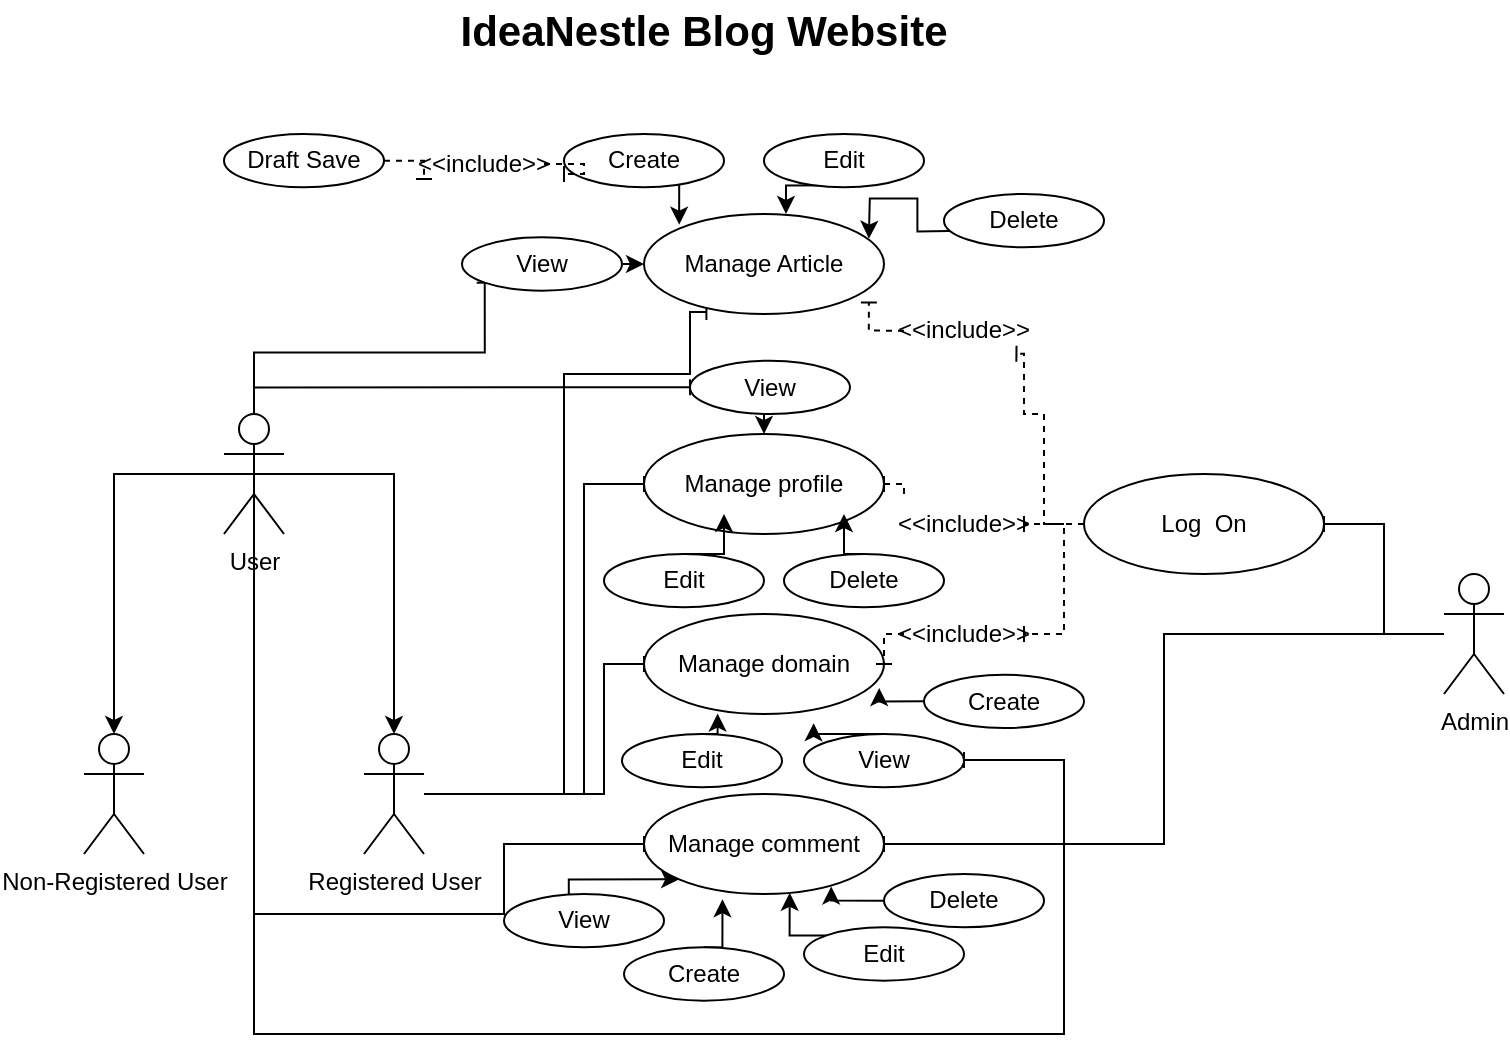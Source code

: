 <mxfile version="21.5.0" type="device">
  <diagram name="Page-1" id="Q2UnlR7mQOwPbrCm31WH">
    <mxGraphModel dx="1172" dy="728" grid="1" gridSize="10" guides="1" tooltips="1" connect="1" arrows="1" fold="1" page="1" pageScale="1" pageWidth="827" pageHeight="1169" math="0" shadow="0">
      <root>
        <mxCell id="0" />
        <mxCell id="1" parent="0" />
        <mxCell id="97QvW6mPX6YaauCwHjOO-7" style="edgeStyle=orthogonalEdgeStyle;rounded=0;orthogonalLoop=1;jettySize=auto;html=1;exitX=0.5;exitY=0.5;exitDx=0;exitDy=0;exitPerimeter=0;entryX=0.5;entryY=0;entryDx=0;entryDy=0;entryPerimeter=0;" edge="1" parent="1" source="97QvW6mPX6YaauCwHjOO-1" target="97QvW6mPX6YaauCwHjOO-4">
          <mxGeometry relative="1" as="geometry" />
        </mxCell>
        <mxCell id="97QvW6mPX6YaauCwHjOO-8" style="edgeStyle=orthogonalEdgeStyle;rounded=0;orthogonalLoop=1;jettySize=auto;html=1;exitX=0.5;exitY=0.5;exitDx=0;exitDy=0;exitPerimeter=0;entryX=0.5;entryY=0;entryDx=0;entryDy=0;entryPerimeter=0;" edge="1" parent="1" source="97QvW6mPX6YaauCwHjOO-1" target="97QvW6mPX6YaauCwHjOO-2">
          <mxGeometry relative="1" as="geometry" />
        </mxCell>
        <mxCell id="97QvW6mPX6YaauCwHjOO-22" style="edgeStyle=orthogonalEdgeStyle;rounded=0;orthogonalLoop=1;jettySize=auto;html=1;exitX=0.5;exitY=0;exitDx=0;exitDy=0;exitPerimeter=0;entryX=0;entryY=1;entryDx=0;entryDy=0;endArrow=baseDash;endFill=0;" edge="1" parent="1" source="97QvW6mPX6YaauCwHjOO-1" target="97QvW6mPX6YaauCwHjOO-11">
          <mxGeometry relative="1" as="geometry" />
        </mxCell>
        <mxCell id="97QvW6mPX6YaauCwHjOO-60" style="edgeStyle=orthogonalEdgeStyle;rounded=0;orthogonalLoop=1;jettySize=auto;html=1;entryX=0;entryY=0.5;entryDx=0;entryDy=0;endArrow=baseDash;endFill=0;" edge="1" parent="1" source="97QvW6mPX6YaauCwHjOO-1" target="97QvW6mPX6YaauCwHjOO-46">
          <mxGeometry relative="1" as="geometry">
            <Array as="points">
              <mxPoint x="159" y="241" />
            </Array>
          </mxGeometry>
        </mxCell>
        <mxCell id="97QvW6mPX6YaauCwHjOO-61" style="edgeStyle=orthogonalEdgeStyle;rounded=0;orthogonalLoop=1;jettySize=auto;html=1;exitX=0.5;exitY=0;exitDx=0;exitDy=0;exitPerimeter=0;endArrow=baseDash;endFill=0;" edge="1" parent="1" source="97QvW6mPX6YaauCwHjOO-1" target="97QvW6mPX6YaauCwHjOO-54">
          <mxGeometry relative="1" as="geometry">
            <Array as="points">
              <mxPoint x="159" y="564" />
              <mxPoint x="564" y="564" />
              <mxPoint x="564" y="427" />
            </Array>
          </mxGeometry>
        </mxCell>
        <mxCell id="97QvW6mPX6YaauCwHjOO-66" style="edgeStyle=orthogonalEdgeStyle;rounded=0;orthogonalLoop=1;jettySize=auto;html=1;entryX=0;entryY=0.5;entryDx=0;entryDy=0;endArrow=baseDash;endFill=0;" edge="1" parent="1" source="97QvW6mPX6YaauCwHjOO-1" target="97QvW6mPX6YaauCwHjOO-40">
          <mxGeometry relative="1" as="geometry">
            <Array as="points">
              <mxPoint x="159" y="504" />
              <mxPoint x="284" y="504" />
              <mxPoint x="284" y="469" />
            </Array>
          </mxGeometry>
        </mxCell>
        <mxCell id="97QvW6mPX6YaauCwHjOO-1" value="User" style="shape=umlActor;verticalLabelPosition=bottom;verticalAlign=top;html=1;outlineConnect=0;" vertex="1" parent="1">
          <mxGeometry x="144" y="254" width="30" height="60" as="geometry" />
        </mxCell>
        <mxCell id="97QvW6mPX6YaauCwHjOO-29" style="edgeStyle=orthogonalEdgeStyle;rounded=0;orthogonalLoop=1;jettySize=auto;html=1;entryX=0.26;entryY=0.98;entryDx=0;entryDy=0;entryPerimeter=0;endArrow=baseDash;endFill=0;" edge="1" parent="1" source="97QvW6mPX6YaauCwHjOO-2" target="97QvW6mPX6YaauCwHjOO-10">
          <mxGeometry relative="1" as="geometry">
            <Array as="points">
              <mxPoint x="314" y="444" />
              <mxPoint x="314" y="234" />
              <mxPoint x="377" y="234" />
              <mxPoint x="377" y="203" />
            </Array>
          </mxGeometry>
        </mxCell>
        <mxCell id="97QvW6mPX6YaauCwHjOO-38" style="edgeStyle=orthogonalEdgeStyle;rounded=0;orthogonalLoop=1;jettySize=auto;html=1;entryX=0;entryY=0.5;entryDx=0;entryDy=0;endArrow=baseDash;endFill=0;" edge="1" parent="1" source="97QvW6mPX6YaauCwHjOO-2" target="97QvW6mPX6YaauCwHjOO-31">
          <mxGeometry relative="1" as="geometry">
            <Array as="points">
              <mxPoint x="324" y="444" />
              <mxPoint x="324" y="289" />
            </Array>
          </mxGeometry>
        </mxCell>
        <mxCell id="97QvW6mPX6YaauCwHjOO-39" style="edgeStyle=orthogonalEdgeStyle;rounded=0;orthogonalLoop=1;jettySize=auto;html=1;entryX=0;entryY=0.5;entryDx=0;entryDy=0;endArrow=baseDash;endFill=0;" edge="1" parent="1" source="97QvW6mPX6YaauCwHjOO-2" target="97QvW6mPX6YaauCwHjOO-32">
          <mxGeometry relative="1" as="geometry">
            <Array as="points">
              <mxPoint x="334" y="444" />
              <mxPoint x="334" y="379" />
            </Array>
          </mxGeometry>
        </mxCell>
        <mxCell id="97QvW6mPX6YaauCwHjOO-2" value="Registered User" style="shape=umlActor;verticalLabelPosition=bottom;verticalAlign=top;html=1;outlineConnect=0;" vertex="1" parent="1">
          <mxGeometry x="214" y="414" width="30" height="60" as="geometry" />
        </mxCell>
        <mxCell id="97QvW6mPX6YaauCwHjOO-4" value="Non-Registered User" style="shape=umlActor;verticalLabelPosition=bottom;verticalAlign=top;html=1;outlineConnect=0;" vertex="1" parent="1">
          <mxGeometry x="74" y="414" width="30" height="60" as="geometry" />
        </mxCell>
        <mxCell id="97QvW6mPX6YaauCwHjOO-34" style="edgeStyle=orthogonalEdgeStyle;rounded=0;orthogonalLoop=1;jettySize=auto;html=1;entryX=1;entryY=0.5;entryDx=0;entryDy=0;endArrow=baseDash;endFill=0;" edge="1" parent="1" source="97QvW6mPX6YaauCwHjOO-9" target="97QvW6mPX6YaauCwHjOO-33">
          <mxGeometry relative="1" as="geometry" />
        </mxCell>
        <mxCell id="97QvW6mPX6YaauCwHjOO-44" style="edgeStyle=orthogonalEdgeStyle;rounded=0;orthogonalLoop=1;jettySize=auto;html=1;entryX=1;entryY=0.5;entryDx=0;entryDy=0;endArrow=baseDash;endFill=0;" edge="1" parent="1" source="97QvW6mPX6YaauCwHjOO-9" target="97QvW6mPX6YaauCwHjOO-40">
          <mxGeometry relative="1" as="geometry" />
        </mxCell>
        <mxCell id="97QvW6mPX6YaauCwHjOO-9" value="Admin" style="shape=umlActor;verticalLabelPosition=bottom;verticalAlign=top;html=1;outlineConnect=0;" vertex="1" parent="1">
          <mxGeometry x="754" y="334" width="30" height="60" as="geometry" />
        </mxCell>
        <mxCell id="97QvW6mPX6YaauCwHjOO-41" style="edgeStyle=orthogonalEdgeStyle;rounded=0;orthogonalLoop=1;jettySize=auto;html=1;exitX=0;exitY=0.5;exitDx=0;exitDy=0;" edge="1" parent="1">
          <mxGeometry relative="1" as="geometry">
            <mxPoint x="348" y="179" as="targetPoint" />
            <mxPoint x="348" y="179" as="sourcePoint" />
          </mxGeometry>
        </mxCell>
        <mxCell id="97QvW6mPX6YaauCwHjOO-10" value="Manage Article" style="ellipse;whiteSpace=wrap;html=1;" vertex="1" parent="1">
          <mxGeometry x="354" y="154" width="120" height="50" as="geometry" />
        </mxCell>
        <mxCell id="97QvW6mPX6YaauCwHjOO-16" style="edgeStyle=orthogonalEdgeStyle;rounded=0;orthogonalLoop=1;jettySize=auto;html=1;exitX=1;exitY=0.5;exitDx=0;exitDy=0;" edge="1" parent="1">
          <mxGeometry relative="1" as="geometry">
            <mxPoint x="354" y="179" as="targetPoint" />
            <mxPoint x="333.0" y="179.005" as="sourcePoint" />
          </mxGeometry>
        </mxCell>
        <mxCell id="97QvW6mPX6YaauCwHjOO-11" value="View" style="ellipse;whiteSpace=wrap;html=1;" vertex="1" parent="1">
          <mxGeometry x="263" y="165.67" width="80" height="26.67" as="geometry" />
        </mxCell>
        <mxCell id="97QvW6mPX6YaauCwHjOO-27" style="edgeStyle=orthogonalEdgeStyle;rounded=0;orthogonalLoop=1;jettySize=auto;html=1;entryX=0.5;entryY=0;entryDx=0;entryDy=0;" edge="1" parent="1">
          <mxGeometry relative="1" as="geometry">
            <mxPoint x="454" y="139.67" as="sourcePoint" />
            <mxPoint x="425" y="154" as="targetPoint" />
          </mxGeometry>
        </mxCell>
        <mxCell id="97QvW6mPX6YaauCwHjOO-12" value="Edit" style="ellipse;whiteSpace=wrap;html=1;" vertex="1" parent="1">
          <mxGeometry x="414" y="114.0" width="80" height="26.67" as="geometry" />
        </mxCell>
        <mxCell id="97QvW6mPX6YaauCwHjOO-24" style="edgeStyle=orthogonalEdgeStyle;rounded=0;orthogonalLoop=1;jettySize=auto;html=1;entryX=0;entryY=0;entryDx=0;entryDy=0;" edge="1" parent="1">
          <mxGeometry relative="1" as="geometry">
            <mxPoint x="354" y="138.67" as="sourcePoint" />
            <mxPoint x="371.574" y="159.322" as="targetPoint" />
          </mxGeometry>
        </mxCell>
        <mxCell id="97QvW6mPX6YaauCwHjOO-13" value="Create" style="ellipse;whiteSpace=wrap;html=1;" vertex="1" parent="1">
          <mxGeometry x="314" y="114" width="80" height="26.67" as="geometry" />
        </mxCell>
        <mxCell id="97QvW6mPX6YaauCwHjOO-28" style="edgeStyle=orthogonalEdgeStyle;rounded=0;orthogonalLoop=1;jettySize=auto;html=1;exitX=0;exitY=0.5;exitDx=0;exitDy=0;entryX=1;entryY=0;entryDx=0;entryDy=0;" edge="1" parent="1">
          <mxGeometry relative="1" as="geometry">
            <mxPoint x="514.0" y="162.335" as="sourcePoint" />
            <mxPoint x="466.426" y="166.322" as="targetPoint" />
          </mxGeometry>
        </mxCell>
        <mxCell id="97QvW6mPX6YaauCwHjOO-14" value="Delete" style="ellipse;whiteSpace=wrap;html=1;" vertex="1" parent="1">
          <mxGeometry x="504" y="144.0" width="80" height="26.67" as="geometry" />
        </mxCell>
        <mxCell id="97QvW6mPX6YaauCwHjOO-21" style="edgeStyle=orthogonalEdgeStyle;rounded=0;orthogonalLoop=1;jettySize=auto;html=1;entryX=0;entryY=0.75;entryDx=0;entryDy=0;entryPerimeter=0;dashed=1;endArrow=baseDash;endFill=0;" edge="1" parent="1" source="97QvW6mPX6YaauCwHjOO-74" target="97QvW6mPX6YaauCwHjOO-13">
          <mxGeometry relative="1" as="geometry">
            <mxPoint x="354" y="244" as="targetPoint" />
          </mxGeometry>
        </mxCell>
        <mxCell id="97QvW6mPX6YaauCwHjOO-15" value="Draft Save" style="ellipse;whiteSpace=wrap;html=1;" vertex="1" parent="1">
          <mxGeometry x="144" y="114" width="80" height="26.67" as="geometry" />
        </mxCell>
        <mxCell id="97QvW6mPX6YaauCwHjOO-31" value="Manage profile" style="ellipse;whiteSpace=wrap;html=1;" vertex="1" parent="1">
          <mxGeometry x="354" y="264" width="120" height="50" as="geometry" />
        </mxCell>
        <mxCell id="97QvW6mPX6YaauCwHjOO-32" value="Manage domain" style="ellipse;whiteSpace=wrap;html=1;" vertex="1" parent="1">
          <mxGeometry x="354" y="354" width="120" height="50" as="geometry" />
        </mxCell>
        <mxCell id="97QvW6mPX6YaauCwHjOO-35" style="edgeStyle=orthogonalEdgeStyle;rounded=0;orthogonalLoop=1;jettySize=auto;html=1;exitX=0;exitY=0.5;exitDx=0;exitDy=0;entryX=0.937;entryY=0.884;entryDx=0;entryDy=0;entryPerimeter=0;endArrow=baseDash;endFill=0;dashed=1;" edge="1" parent="1" source="97QvW6mPX6YaauCwHjOO-75" target="97QvW6mPX6YaauCwHjOO-10">
          <mxGeometry relative="1" as="geometry">
            <Array as="points" />
          </mxGeometry>
        </mxCell>
        <mxCell id="97QvW6mPX6YaauCwHjOO-36" style="edgeStyle=orthogonalEdgeStyle;rounded=0;orthogonalLoop=1;jettySize=auto;html=1;exitX=0;exitY=0.5;exitDx=0;exitDy=0;entryX=1;entryY=0.5;entryDx=0;entryDy=0;dashed=1;endArrow=baseDash;endFill=0;" edge="1" parent="1" source="97QvW6mPX6YaauCwHjOO-77" target="97QvW6mPX6YaauCwHjOO-32">
          <mxGeometry relative="1" as="geometry">
            <Array as="points" />
          </mxGeometry>
        </mxCell>
        <mxCell id="97QvW6mPX6YaauCwHjOO-37" style="edgeStyle=orthogonalEdgeStyle;rounded=0;orthogonalLoop=1;jettySize=auto;html=1;entryX=1;entryY=0.5;entryDx=0;entryDy=0;dashed=1;endArrow=baseDash;endFill=0;" edge="1" parent="1" source="97QvW6mPX6YaauCwHjOO-80" target="97QvW6mPX6YaauCwHjOO-31">
          <mxGeometry relative="1" as="geometry">
            <Array as="points">
              <mxPoint x="484" y="289" />
            </Array>
          </mxGeometry>
        </mxCell>
        <mxCell id="97QvW6mPX6YaauCwHjOO-33" value="Log&amp;nbsp; On" style="ellipse;whiteSpace=wrap;html=1;" vertex="1" parent="1">
          <mxGeometry x="574" y="284" width="120" height="50" as="geometry" />
        </mxCell>
        <mxCell id="97QvW6mPX6YaauCwHjOO-40" value="Manage comment" style="ellipse;whiteSpace=wrap;html=1;" vertex="1" parent="1">
          <mxGeometry x="354" y="444" width="120" height="50" as="geometry" />
        </mxCell>
        <mxCell id="97QvW6mPX6YaauCwHjOO-51" style="edgeStyle=orthogonalEdgeStyle;rounded=0;orthogonalLoop=1;jettySize=auto;html=1;exitX=0.5;exitY=1;exitDx=0;exitDy=0;entryX=0.5;entryY=0;entryDx=0;entryDy=0;" edge="1" parent="1" source="97QvW6mPX6YaauCwHjOO-46" target="97QvW6mPX6YaauCwHjOO-31">
          <mxGeometry relative="1" as="geometry" />
        </mxCell>
        <mxCell id="97QvW6mPX6YaauCwHjOO-46" value="View" style="ellipse;whiteSpace=wrap;html=1;" vertex="1" parent="1">
          <mxGeometry x="377" y="227.33" width="80" height="26.67" as="geometry" />
        </mxCell>
        <mxCell id="97QvW6mPX6YaauCwHjOO-53" style="edgeStyle=orthogonalEdgeStyle;rounded=0;orthogonalLoop=1;jettySize=auto;html=1;exitX=0.5;exitY=0;exitDx=0;exitDy=0;" edge="1" parent="1" source="97QvW6mPX6YaauCwHjOO-47">
          <mxGeometry relative="1" as="geometry">
            <mxPoint x="394" y="304" as="targetPoint" />
          </mxGeometry>
        </mxCell>
        <mxCell id="97QvW6mPX6YaauCwHjOO-47" value="Edit" style="ellipse;whiteSpace=wrap;html=1;" vertex="1" parent="1">
          <mxGeometry x="334" y="324" width="80" height="26.67" as="geometry" />
        </mxCell>
        <mxCell id="97QvW6mPX6YaauCwHjOO-52" style="edgeStyle=orthogonalEdgeStyle;rounded=0;orthogonalLoop=1;jettySize=auto;html=1;exitX=0.5;exitY=0;exitDx=0;exitDy=0;" edge="1" parent="1" source="97QvW6mPX6YaauCwHjOO-49">
          <mxGeometry relative="1" as="geometry">
            <mxPoint x="454" y="304" as="targetPoint" />
          </mxGeometry>
        </mxCell>
        <mxCell id="97QvW6mPX6YaauCwHjOO-49" value="Delete" style="ellipse;whiteSpace=wrap;html=1;" vertex="1" parent="1">
          <mxGeometry x="424" y="324.0" width="80" height="26.67" as="geometry" />
        </mxCell>
        <mxCell id="97QvW6mPX6YaauCwHjOO-58" style="edgeStyle=orthogonalEdgeStyle;rounded=0;orthogonalLoop=1;jettySize=auto;html=1;exitX=0.5;exitY=0;exitDx=0;exitDy=0;entryX=0.707;entryY=1.092;entryDx=0;entryDy=0;entryPerimeter=0;" edge="1" parent="1" source="97QvW6mPX6YaauCwHjOO-54" target="97QvW6mPX6YaauCwHjOO-32">
          <mxGeometry relative="1" as="geometry" />
        </mxCell>
        <mxCell id="97QvW6mPX6YaauCwHjOO-54" value="View" style="ellipse;whiteSpace=wrap;html=1;" vertex="1" parent="1">
          <mxGeometry x="434" y="414" width="80" height="26.67" as="geometry" />
        </mxCell>
        <mxCell id="97QvW6mPX6YaauCwHjOO-57" style="edgeStyle=orthogonalEdgeStyle;rounded=0;orthogonalLoop=1;jettySize=auto;html=1;exitX=0.5;exitY=0;exitDx=0;exitDy=0;entryX=0.307;entryY=0.996;entryDx=0;entryDy=0;entryPerimeter=0;" edge="1" parent="1" source="97QvW6mPX6YaauCwHjOO-55" target="97QvW6mPX6YaauCwHjOO-32">
          <mxGeometry relative="1" as="geometry" />
        </mxCell>
        <mxCell id="97QvW6mPX6YaauCwHjOO-55" value="Edit" style="ellipse;whiteSpace=wrap;html=1;" vertex="1" parent="1">
          <mxGeometry x="343" y="414.0" width="80" height="26.67" as="geometry" />
        </mxCell>
        <mxCell id="97QvW6mPX6YaauCwHjOO-59" style="edgeStyle=orthogonalEdgeStyle;rounded=0;orthogonalLoop=1;jettySize=auto;html=1;exitX=0;exitY=0.5;exitDx=0;exitDy=0;entryX=0.98;entryY=0.74;entryDx=0;entryDy=0;entryPerimeter=0;" edge="1" parent="1" source="97QvW6mPX6YaauCwHjOO-56" target="97QvW6mPX6YaauCwHjOO-32">
          <mxGeometry relative="1" as="geometry" />
        </mxCell>
        <mxCell id="97QvW6mPX6YaauCwHjOO-56" value="Create" style="ellipse;whiteSpace=wrap;html=1;" vertex="1" parent="1">
          <mxGeometry x="494" y="384.33" width="80" height="26.67" as="geometry" />
        </mxCell>
        <mxCell id="97QvW6mPX6YaauCwHjOO-69" style="edgeStyle=orthogonalEdgeStyle;rounded=0;orthogonalLoop=1;jettySize=auto;html=1;entryX=0;entryY=1;entryDx=0;entryDy=0;exitX=0.405;exitY=0.007;exitDx=0;exitDy=0;exitPerimeter=0;" edge="1" parent="1" source="97QvW6mPX6YaauCwHjOO-62" target="97QvW6mPX6YaauCwHjOO-40">
          <mxGeometry relative="1" as="geometry">
            <mxPoint x="319" y="485" as="sourcePoint" />
            <mxPoint x="354.64" y="477.2" as="targetPoint" />
            <Array as="points">
              <mxPoint x="316" y="487" />
            </Array>
          </mxGeometry>
        </mxCell>
        <mxCell id="97QvW6mPX6YaauCwHjOO-62" value="View" style="ellipse;whiteSpace=wrap;html=1;" vertex="1" parent="1">
          <mxGeometry x="284" y="494" width="80" height="26.67" as="geometry" />
        </mxCell>
        <mxCell id="97QvW6mPX6YaauCwHjOO-72" style="edgeStyle=orthogonalEdgeStyle;rounded=0;orthogonalLoop=1;jettySize=auto;html=1;exitX=0;exitY=0;exitDx=0;exitDy=0;entryX=0.607;entryY=0.988;entryDx=0;entryDy=0;entryPerimeter=0;" edge="1" parent="1" source="97QvW6mPX6YaauCwHjOO-63" target="97QvW6mPX6YaauCwHjOO-40">
          <mxGeometry relative="1" as="geometry" />
        </mxCell>
        <mxCell id="97QvW6mPX6YaauCwHjOO-63" value="Edit" style="ellipse;whiteSpace=wrap;html=1;" vertex="1" parent="1">
          <mxGeometry x="434" y="510.67" width="80" height="26.67" as="geometry" />
        </mxCell>
        <mxCell id="97QvW6mPX6YaauCwHjOO-71" style="edgeStyle=orthogonalEdgeStyle;rounded=0;orthogonalLoop=1;jettySize=auto;html=1;exitX=0.5;exitY=0;exitDx=0;exitDy=0;entryX=0.327;entryY=1.052;entryDx=0;entryDy=0;entryPerimeter=0;" edge="1" parent="1" source="97QvW6mPX6YaauCwHjOO-64" target="97QvW6mPX6YaauCwHjOO-40">
          <mxGeometry relative="1" as="geometry" />
        </mxCell>
        <mxCell id="97QvW6mPX6YaauCwHjOO-64" value="Create" style="ellipse;whiteSpace=wrap;html=1;" vertex="1" parent="1">
          <mxGeometry x="344" y="520.67" width="80" height="26.67" as="geometry" />
        </mxCell>
        <mxCell id="97QvW6mPX6YaauCwHjOO-73" style="edgeStyle=orthogonalEdgeStyle;rounded=0;orthogonalLoop=1;jettySize=auto;html=1;exitX=0;exitY=0.5;exitDx=0;exitDy=0;entryX=0.78;entryY=0.924;entryDx=0;entryDy=0;entryPerimeter=0;" edge="1" parent="1" source="97QvW6mPX6YaauCwHjOO-65" target="97QvW6mPX6YaauCwHjOO-40">
          <mxGeometry relative="1" as="geometry" />
        </mxCell>
        <mxCell id="97QvW6mPX6YaauCwHjOO-65" value="Delete" style="ellipse;whiteSpace=wrap;html=1;" vertex="1" parent="1">
          <mxGeometry x="474" y="484.0" width="80" height="26.67" as="geometry" />
        </mxCell>
        <mxCell id="97QvW6mPX6YaauCwHjOO-68" style="edgeStyle=orthogonalEdgeStyle;rounded=0;orthogonalLoop=1;jettySize=auto;html=1;exitX=0.5;exitY=1;exitDx=0;exitDy=0;" edge="1" parent="1" source="97QvW6mPX6YaauCwHjOO-63" target="97QvW6mPX6YaauCwHjOO-63">
          <mxGeometry relative="1" as="geometry" />
        </mxCell>
        <mxCell id="97QvW6mPX6YaauCwHjOO-76" value="" style="edgeStyle=orthogonalEdgeStyle;rounded=0;orthogonalLoop=1;jettySize=auto;html=1;exitX=0;exitY=0.5;exitDx=0;exitDy=0;entryX=0.937;entryY=0.884;entryDx=0;entryDy=0;entryPerimeter=0;endArrow=baseDash;endFill=0;dashed=1;" edge="1" parent="1" source="97QvW6mPX6YaauCwHjOO-33" target="97QvW6mPX6YaauCwHjOO-75">
          <mxGeometry relative="1" as="geometry">
            <mxPoint x="514" y="309" as="sourcePoint" />
            <mxPoint x="466" y="198" as="targetPoint" />
            <Array as="points">
              <mxPoint x="554" y="309" />
              <mxPoint x="554" y="254" />
              <mxPoint x="544" y="254" />
              <mxPoint x="544" y="224" />
            </Array>
          </mxGeometry>
        </mxCell>
        <mxCell id="97QvW6mPX6YaauCwHjOO-75" value="&amp;lt;&amp;lt;include&amp;gt;&amp;gt;" style="text;html=1;strokeColor=none;fillColor=none;align=center;verticalAlign=middle;whiteSpace=wrap;rounded=0;" vertex="1" parent="1">
          <mxGeometry x="484" y="197.33" width="60" height="30" as="geometry" />
        </mxCell>
        <mxCell id="97QvW6mPX6YaauCwHjOO-79" value="" style="edgeStyle=orthogonalEdgeStyle;rounded=0;orthogonalLoop=1;jettySize=auto;html=1;exitX=0;exitY=0.5;exitDx=0;exitDy=0;entryX=1;entryY=0.5;entryDx=0;entryDy=0;dashed=1;endArrow=baseDash;endFill=0;" edge="1" parent="1" source="97QvW6mPX6YaauCwHjOO-33" target="97QvW6mPX6YaauCwHjOO-77">
          <mxGeometry relative="1" as="geometry">
            <mxPoint x="514" y="309" as="sourcePoint" />
            <mxPoint x="474" y="379" as="targetPoint" />
            <Array as="points">
              <mxPoint x="564" y="309" />
              <mxPoint x="564" y="364" />
            </Array>
          </mxGeometry>
        </mxCell>
        <mxCell id="97QvW6mPX6YaauCwHjOO-77" value="&amp;lt;&amp;lt;include&amp;gt;&amp;gt;" style="text;html=1;strokeColor=none;fillColor=none;align=center;verticalAlign=middle;whiteSpace=wrap;rounded=0;" vertex="1" parent="1">
          <mxGeometry x="484" y="349" width="60" height="30" as="geometry" />
        </mxCell>
        <mxCell id="97QvW6mPX6YaauCwHjOO-81" value="" style="edgeStyle=orthogonalEdgeStyle;rounded=0;orthogonalLoop=1;jettySize=auto;html=1;entryX=1;entryY=0.5;entryDx=0;entryDy=0;dashed=1;endArrow=baseDash;endFill=0;" edge="1" parent="1" source="97QvW6mPX6YaauCwHjOO-33" target="97QvW6mPX6YaauCwHjOO-80">
          <mxGeometry relative="1" as="geometry">
            <mxPoint x="574" y="309" as="sourcePoint" />
            <mxPoint x="474" y="289" as="targetPoint" />
          </mxGeometry>
        </mxCell>
        <mxCell id="97QvW6mPX6YaauCwHjOO-80" value="&amp;lt;&amp;lt;include&amp;gt;&amp;gt;" style="text;html=1;strokeColor=none;fillColor=none;align=center;verticalAlign=middle;whiteSpace=wrap;rounded=0;" vertex="1" parent="1">
          <mxGeometry x="484" y="294" width="60" height="30" as="geometry" />
        </mxCell>
        <mxCell id="97QvW6mPX6YaauCwHjOO-83" value="" style="edgeStyle=orthogonalEdgeStyle;rounded=0;orthogonalLoop=1;jettySize=auto;html=1;entryX=0;entryY=0.75;entryDx=0;entryDy=0;entryPerimeter=0;dashed=1;endArrow=baseDash;endFill=0;" edge="1" parent="1" source="97QvW6mPX6YaauCwHjOO-15" target="97QvW6mPX6YaauCwHjOO-74">
          <mxGeometry relative="1" as="geometry">
            <mxPoint x="314" y="134" as="targetPoint" />
            <mxPoint x="244" y="127" as="sourcePoint" />
          </mxGeometry>
        </mxCell>
        <mxCell id="97QvW6mPX6YaauCwHjOO-74" value="&amp;lt;&amp;lt;include&amp;gt;&amp;gt;" style="text;html=1;strokeColor=none;fillColor=none;align=center;verticalAlign=middle;whiteSpace=wrap;rounded=0;" vertex="1" parent="1">
          <mxGeometry x="244" y="114" width="60" height="30" as="geometry" />
        </mxCell>
        <mxCell id="97QvW6mPX6YaauCwHjOO-85" value="IdeaNestle Blog Website" style="text;html=1;strokeColor=none;fillColor=none;align=center;verticalAlign=middle;whiteSpace=wrap;rounded=0;fontStyle=1;fontSize=21;" vertex="1" parent="1">
          <mxGeometry x="240" y="47" width="288" height="30" as="geometry" />
        </mxCell>
      </root>
    </mxGraphModel>
  </diagram>
</mxfile>
